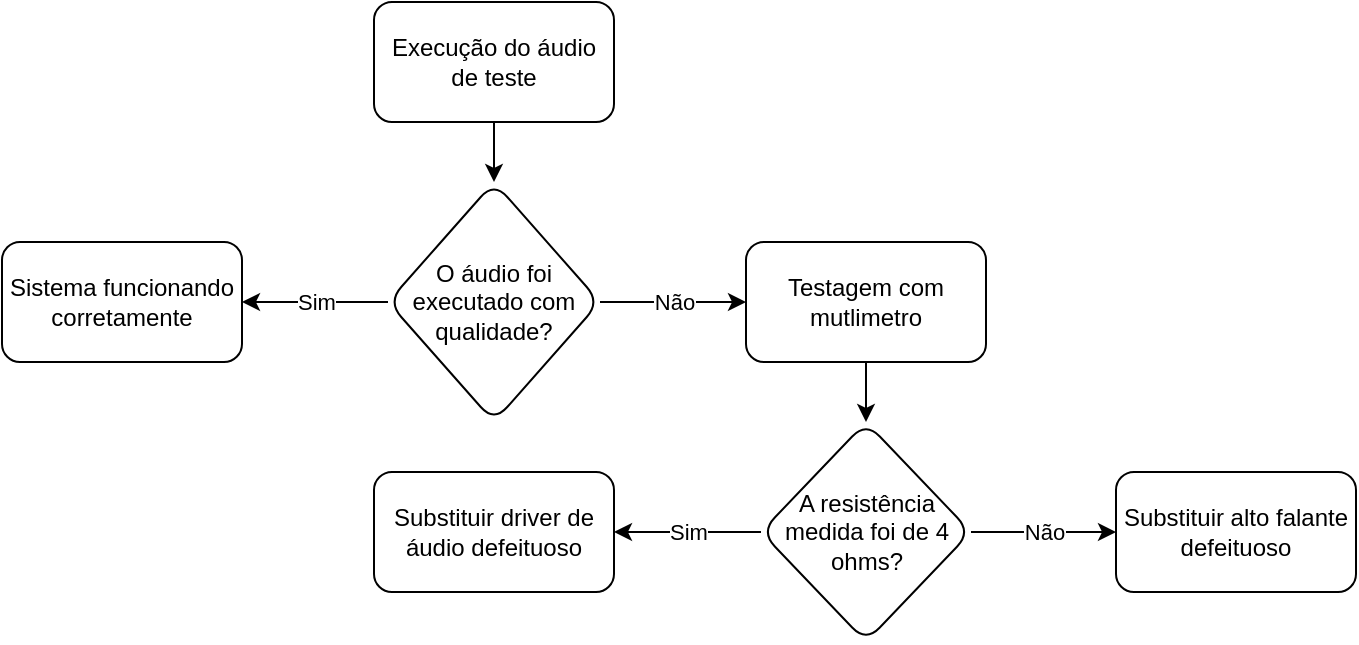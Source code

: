 <mxfile version="14.6.1" type="google"><diagram id="0G7CFNXAdxX0ZoFYBYbe" name="Page-1"><mxGraphModel dx="868" dy="393" grid="1" gridSize="10" guides="1" tooltips="1" connect="1" arrows="1" fold="1" page="1" pageScale="1" pageWidth="827" pageHeight="1169" math="1" shadow="0"><root><mxCell id="0"/><mxCell id="1" parent="0"/><mxCell id="UVCOlaS1M-QFVevfKqKS-3" value="" style="edgeStyle=orthogonalEdgeStyle;rounded=0;orthogonalLoop=1;jettySize=auto;html=1;" edge="1" parent="1" source="UVCOlaS1M-QFVevfKqKS-1" target="UVCOlaS1M-QFVevfKqKS-2"><mxGeometry relative="1" as="geometry"/></mxCell><mxCell id="UVCOlaS1M-QFVevfKqKS-1" value="Execução do áudio de teste" style="rounded=1;whiteSpace=wrap;html=1;" vertex="1" parent="1"><mxGeometry x="354" y="40" width="120" height="60" as="geometry"/></mxCell><mxCell id="UVCOlaS1M-QFVevfKqKS-2" value="O áudio foi executado com qualidade?" style="rhombus;whiteSpace=wrap;html=1;rounded=1;" vertex="1" parent="1"><mxGeometry x="361" y="130" width="106" height="120" as="geometry"/></mxCell><mxCell id="UVCOlaS1M-QFVevfKqKS-4" value="Sistema funcionando corretamente" style="whiteSpace=wrap;html=1;rounded=1;" vertex="1" parent="1"><mxGeometry x="168" y="160" width="120" height="60" as="geometry"/></mxCell><mxCell id="UVCOlaS1M-QFVevfKqKS-9" value="" style="edgeStyle=orthogonalEdgeStyle;rounded=0;orthogonalLoop=1;jettySize=auto;html=1;" edge="1" parent="1" source="UVCOlaS1M-QFVevfKqKS-6" target="UVCOlaS1M-QFVevfKqKS-8"><mxGeometry relative="1" as="geometry"/></mxCell><mxCell id="UVCOlaS1M-QFVevfKqKS-6" value="Testagem com mutlimetro" style="whiteSpace=wrap;html=1;rounded=1;" vertex="1" parent="1"><mxGeometry x="540" y="160" width="120" height="60" as="geometry"/></mxCell><mxCell id="UVCOlaS1M-QFVevfKqKS-8" value="A resistência medida foi de 4 ohms?" style="rhombus;whiteSpace=wrap;html=1;rounded=1;" vertex="1" parent="1"><mxGeometry x="547.5" y="250" width="105" height="110" as="geometry"/></mxCell><mxCell id="UVCOlaS1M-QFVevfKqKS-10" value="Substituir alto falante defeituoso" style="whiteSpace=wrap;html=1;rounded=1;" vertex="1" parent="1"><mxGeometry x="725" y="275" width="120" height="60" as="geometry"/></mxCell><mxCell id="UVCOlaS1M-QFVevfKqKS-12" value="Substituir driver de áudio defeituoso" style="whiteSpace=wrap;html=1;rounded=1;" vertex="1" parent="1"><mxGeometry x="354" y="275" width="120" height="60" as="geometry"/></mxCell><mxCell id="UVCOlaS1M-QFVevfKqKS-14" value="" style="endArrow=classic;html=1;exitX=0;exitY=0.5;exitDx=0;exitDy=0;entryX=1;entryY=0.5;entryDx=0;entryDy=0;" edge="1" parent="1" source="UVCOlaS1M-QFVevfKqKS-8" target="UVCOlaS1M-QFVevfKqKS-12"><mxGeometry relative="1" as="geometry"><mxPoint x="380" y="200" as="sourcePoint"/><mxPoint x="480" y="200" as="targetPoint"/></mxGeometry></mxCell><mxCell id="UVCOlaS1M-QFVevfKqKS-15" value="Sim" style="edgeLabel;resizable=0;html=1;align=center;verticalAlign=middle;" connectable="0" vertex="1" parent="UVCOlaS1M-QFVevfKqKS-14"><mxGeometry relative="1" as="geometry"/></mxCell><mxCell id="UVCOlaS1M-QFVevfKqKS-16" value="" style="endArrow=classic;html=1;entryX=0;entryY=0.5;entryDx=0;entryDy=0;exitX=1;exitY=0.5;exitDx=0;exitDy=0;" edge="1" parent="1" source="UVCOlaS1M-QFVevfKqKS-8" target="UVCOlaS1M-QFVevfKqKS-10"><mxGeometry relative="1" as="geometry"><mxPoint x="380" y="200" as="sourcePoint"/><mxPoint x="480" y="200" as="targetPoint"/></mxGeometry></mxCell><mxCell id="UVCOlaS1M-QFVevfKqKS-17" value="Não" style="edgeLabel;resizable=0;html=1;align=center;verticalAlign=middle;" connectable="0" vertex="1" parent="UVCOlaS1M-QFVevfKqKS-16"><mxGeometry relative="1" as="geometry"/></mxCell><mxCell id="UVCOlaS1M-QFVevfKqKS-19" value="" style="endArrow=classic;html=1;exitX=1;exitY=0.5;exitDx=0;exitDy=0;entryX=0;entryY=0.5;entryDx=0;entryDy=0;" edge="1" parent="1" source="UVCOlaS1M-QFVevfKqKS-2" target="UVCOlaS1M-QFVevfKqKS-6"><mxGeometry relative="1" as="geometry"><mxPoint x="380" y="240" as="sourcePoint"/><mxPoint x="480" y="240" as="targetPoint"/></mxGeometry></mxCell><mxCell id="UVCOlaS1M-QFVevfKqKS-20" value="Não" style="edgeLabel;resizable=0;html=1;align=center;verticalAlign=middle;" connectable="0" vertex="1" parent="UVCOlaS1M-QFVevfKqKS-19"><mxGeometry relative="1" as="geometry"/></mxCell><mxCell id="UVCOlaS1M-QFVevfKqKS-21" value="" style="endArrow=classic;html=1;entryX=1;entryY=0.5;entryDx=0;entryDy=0;exitX=0;exitY=0.5;exitDx=0;exitDy=0;" edge="1" parent="1" source="UVCOlaS1M-QFVevfKqKS-2" target="UVCOlaS1M-QFVevfKqKS-4"><mxGeometry relative="1" as="geometry"><mxPoint x="480" y="240" as="sourcePoint"/><mxPoint x="380" y="240" as="targetPoint"/></mxGeometry></mxCell><mxCell id="UVCOlaS1M-QFVevfKqKS-22" value="Sim" style="edgeLabel;resizable=0;html=1;align=center;verticalAlign=middle;" connectable="0" vertex="1" parent="UVCOlaS1M-QFVevfKqKS-21"><mxGeometry relative="1" as="geometry"/></mxCell></root></mxGraphModel></diagram></mxfile>
